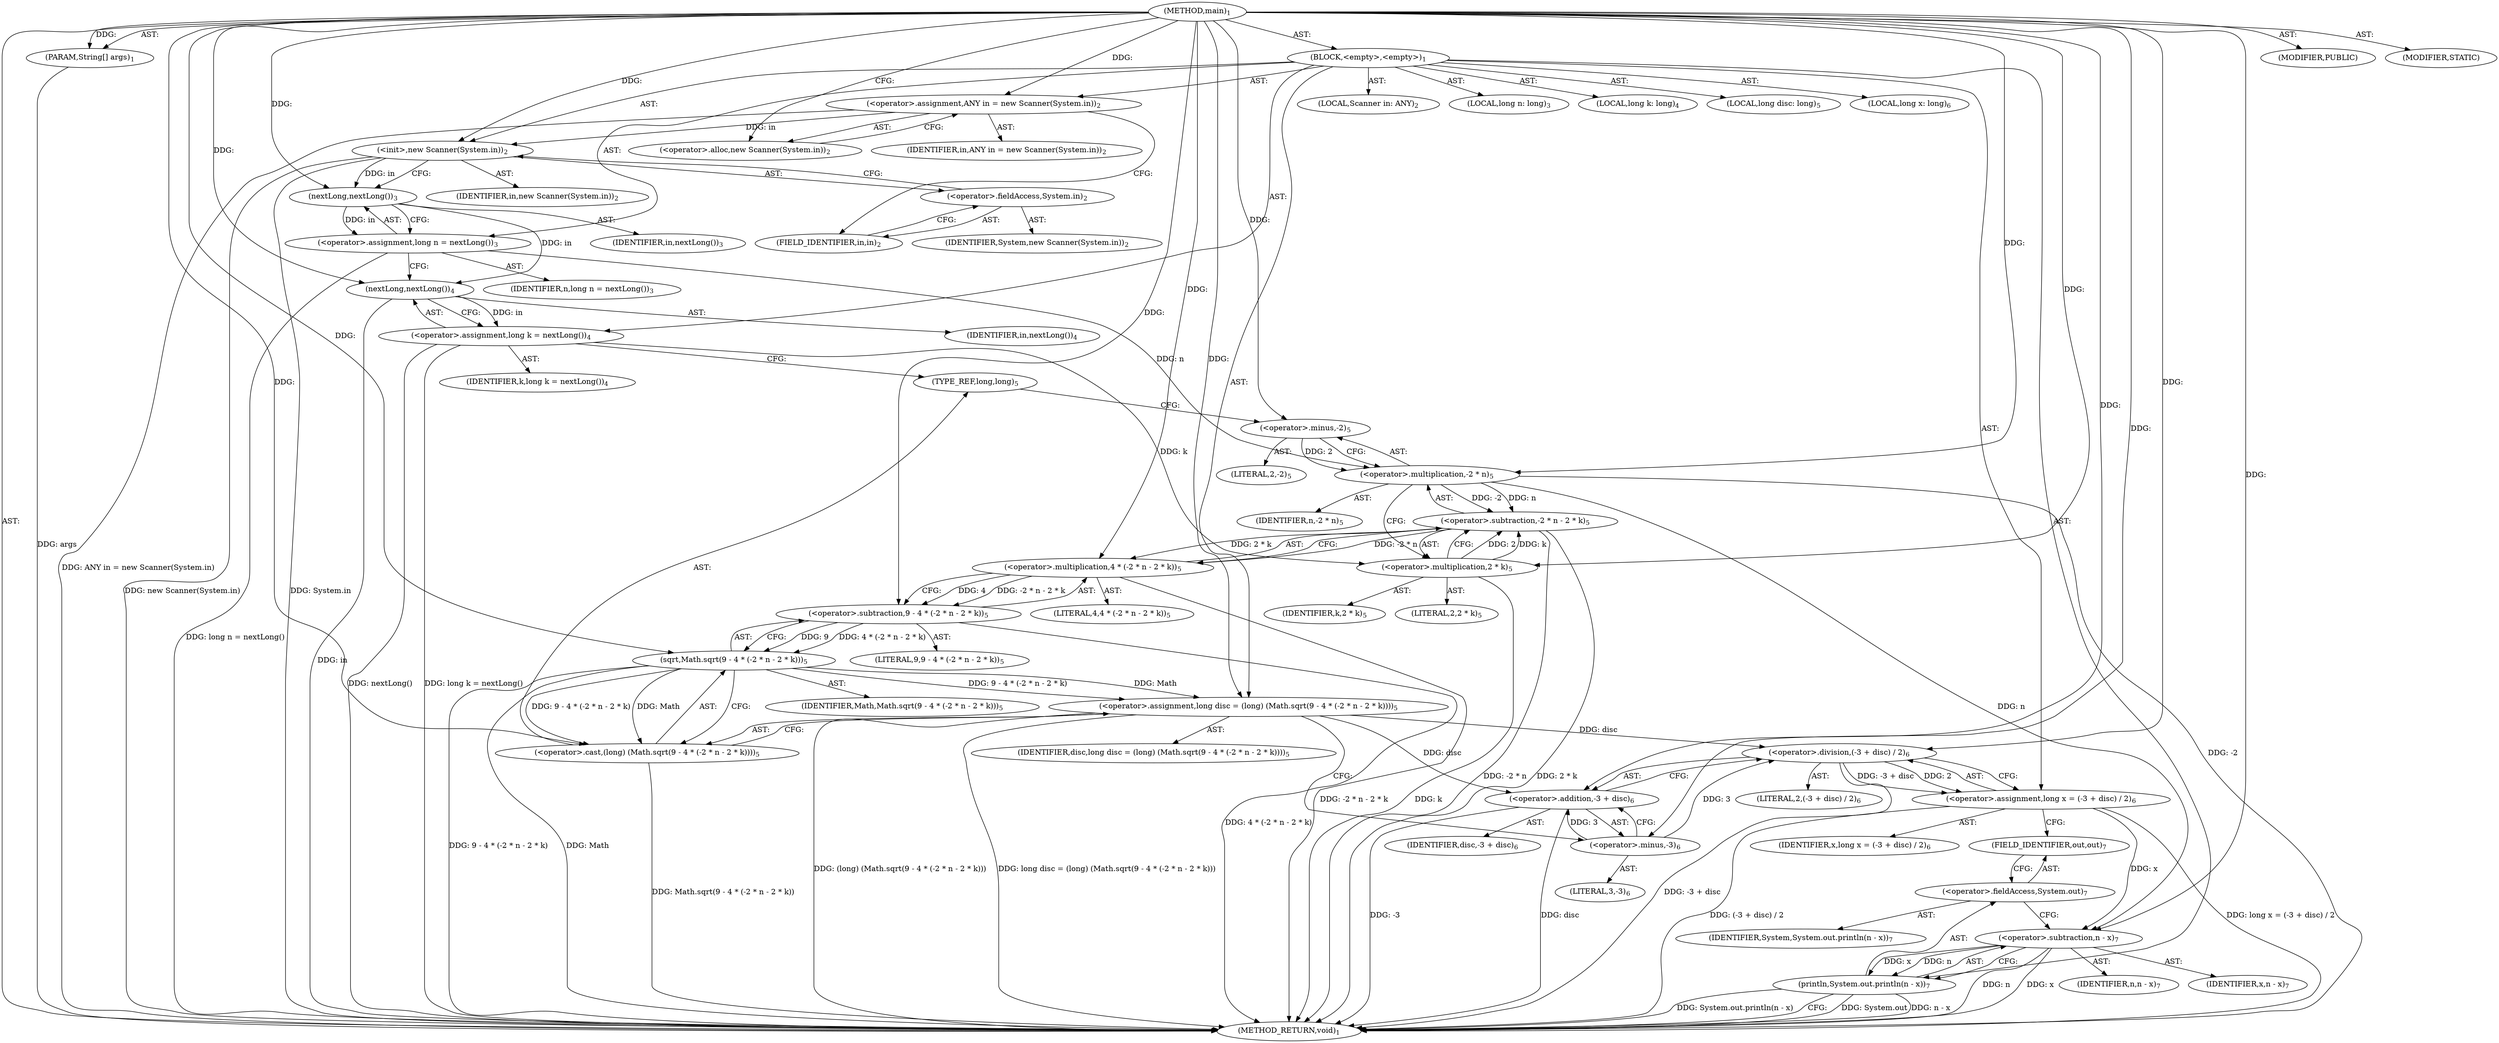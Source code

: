 digraph "main" {  
"19" [label = <(METHOD,main)<SUB>1</SUB>> ]
"20" [label = <(PARAM,String[] args)<SUB>1</SUB>> ]
"21" [label = <(BLOCK,&lt;empty&gt;,&lt;empty&gt;)<SUB>1</SUB>> ]
"4" [label = <(LOCAL,Scanner in: ANY)<SUB>2</SUB>> ]
"22" [label = <(&lt;operator&gt;.assignment,ANY in = new Scanner(System.in))<SUB>2</SUB>> ]
"23" [label = <(IDENTIFIER,in,ANY in = new Scanner(System.in))<SUB>2</SUB>> ]
"24" [label = <(&lt;operator&gt;.alloc,new Scanner(System.in))<SUB>2</SUB>> ]
"25" [label = <(&lt;init&gt;,new Scanner(System.in))<SUB>2</SUB>> ]
"3" [label = <(IDENTIFIER,in,new Scanner(System.in))<SUB>2</SUB>> ]
"26" [label = <(&lt;operator&gt;.fieldAccess,System.in)<SUB>2</SUB>> ]
"27" [label = <(IDENTIFIER,System,new Scanner(System.in))<SUB>2</SUB>> ]
"28" [label = <(FIELD_IDENTIFIER,in,in)<SUB>2</SUB>> ]
"29" [label = <(LOCAL,long n: long)<SUB>3</SUB>> ]
"30" [label = <(&lt;operator&gt;.assignment,long n = nextLong())<SUB>3</SUB>> ]
"31" [label = <(IDENTIFIER,n,long n = nextLong())<SUB>3</SUB>> ]
"32" [label = <(nextLong,nextLong())<SUB>3</SUB>> ]
"33" [label = <(IDENTIFIER,in,nextLong())<SUB>3</SUB>> ]
"34" [label = <(LOCAL,long k: long)<SUB>4</SUB>> ]
"35" [label = <(&lt;operator&gt;.assignment,long k = nextLong())<SUB>4</SUB>> ]
"36" [label = <(IDENTIFIER,k,long k = nextLong())<SUB>4</SUB>> ]
"37" [label = <(nextLong,nextLong())<SUB>4</SUB>> ]
"38" [label = <(IDENTIFIER,in,nextLong())<SUB>4</SUB>> ]
"39" [label = <(LOCAL,long disc: long)<SUB>5</SUB>> ]
"40" [label = <(&lt;operator&gt;.assignment,long disc = (long) (Math.sqrt(9 - 4 * (-2 * n - 2 * k))))<SUB>5</SUB>> ]
"41" [label = <(IDENTIFIER,disc,long disc = (long) (Math.sqrt(9 - 4 * (-2 * n - 2 * k))))<SUB>5</SUB>> ]
"42" [label = <(&lt;operator&gt;.cast,(long) (Math.sqrt(9 - 4 * (-2 * n - 2 * k))))<SUB>5</SUB>> ]
"43" [label = <(TYPE_REF,long,long)<SUB>5</SUB>> ]
"44" [label = <(sqrt,Math.sqrt(9 - 4 * (-2 * n - 2 * k)))<SUB>5</SUB>> ]
"45" [label = <(IDENTIFIER,Math,Math.sqrt(9 - 4 * (-2 * n - 2 * k)))<SUB>5</SUB>> ]
"46" [label = <(&lt;operator&gt;.subtraction,9 - 4 * (-2 * n - 2 * k))<SUB>5</SUB>> ]
"47" [label = <(LITERAL,9,9 - 4 * (-2 * n - 2 * k))<SUB>5</SUB>> ]
"48" [label = <(&lt;operator&gt;.multiplication,4 * (-2 * n - 2 * k))<SUB>5</SUB>> ]
"49" [label = <(LITERAL,4,4 * (-2 * n - 2 * k))<SUB>5</SUB>> ]
"50" [label = <(&lt;operator&gt;.subtraction,-2 * n - 2 * k)<SUB>5</SUB>> ]
"51" [label = <(&lt;operator&gt;.multiplication,-2 * n)<SUB>5</SUB>> ]
"52" [label = <(&lt;operator&gt;.minus,-2)<SUB>5</SUB>> ]
"53" [label = <(LITERAL,2,-2)<SUB>5</SUB>> ]
"54" [label = <(IDENTIFIER,n,-2 * n)<SUB>5</SUB>> ]
"55" [label = <(&lt;operator&gt;.multiplication,2 * k)<SUB>5</SUB>> ]
"56" [label = <(LITERAL,2,2 * k)<SUB>5</SUB>> ]
"57" [label = <(IDENTIFIER,k,2 * k)<SUB>5</SUB>> ]
"58" [label = <(LOCAL,long x: long)<SUB>6</SUB>> ]
"59" [label = <(&lt;operator&gt;.assignment,long x = (-3 + disc) / 2)<SUB>6</SUB>> ]
"60" [label = <(IDENTIFIER,x,long x = (-3 + disc) / 2)<SUB>6</SUB>> ]
"61" [label = <(&lt;operator&gt;.division,(-3 + disc) / 2)<SUB>6</SUB>> ]
"62" [label = <(&lt;operator&gt;.addition,-3 + disc)<SUB>6</SUB>> ]
"63" [label = <(&lt;operator&gt;.minus,-3)<SUB>6</SUB>> ]
"64" [label = <(LITERAL,3,-3)<SUB>6</SUB>> ]
"65" [label = <(IDENTIFIER,disc,-3 + disc)<SUB>6</SUB>> ]
"66" [label = <(LITERAL,2,(-3 + disc) / 2)<SUB>6</SUB>> ]
"67" [label = <(println,System.out.println(n - x))<SUB>7</SUB>> ]
"68" [label = <(&lt;operator&gt;.fieldAccess,System.out)<SUB>7</SUB>> ]
"69" [label = <(IDENTIFIER,System,System.out.println(n - x))<SUB>7</SUB>> ]
"70" [label = <(FIELD_IDENTIFIER,out,out)<SUB>7</SUB>> ]
"71" [label = <(&lt;operator&gt;.subtraction,n - x)<SUB>7</SUB>> ]
"72" [label = <(IDENTIFIER,n,n - x)<SUB>7</SUB>> ]
"73" [label = <(IDENTIFIER,x,n - x)<SUB>7</SUB>> ]
"74" [label = <(MODIFIER,PUBLIC)> ]
"75" [label = <(MODIFIER,STATIC)> ]
"76" [label = <(METHOD_RETURN,void)<SUB>1</SUB>> ]
  "19" -> "20"  [ label = "AST: "] 
  "19" -> "21"  [ label = "AST: "] 
  "19" -> "74"  [ label = "AST: "] 
  "19" -> "75"  [ label = "AST: "] 
  "19" -> "76"  [ label = "AST: "] 
  "21" -> "4"  [ label = "AST: "] 
  "21" -> "22"  [ label = "AST: "] 
  "21" -> "25"  [ label = "AST: "] 
  "21" -> "29"  [ label = "AST: "] 
  "21" -> "30"  [ label = "AST: "] 
  "21" -> "34"  [ label = "AST: "] 
  "21" -> "35"  [ label = "AST: "] 
  "21" -> "39"  [ label = "AST: "] 
  "21" -> "40"  [ label = "AST: "] 
  "21" -> "58"  [ label = "AST: "] 
  "21" -> "59"  [ label = "AST: "] 
  "21" -> "67"  [ label = "AST: "] 
  "22" -> "23"  [ label = "AST: "] 
  "22" -> "24"  [ label = "AST: "] 
  "25" -> "3"  [ label = "AST: "] 
  "25" -> "26"  [ label = "AST: "] 
  "26" -> "27"  [ label = "AST: "] 
  "26" -> "28"  [ label = "AST: "] 
  "30" -> "31"  [ label = "AST: "] 
  "30" -> "32"  [ label = "AST: "] 
  "32" -> "33"  [ label = "AST: "] 
  "35" -> "36"  [ label = "AST: "] 
  "35" -> "37"  [ label = "AST: "] 
  "37" -> "38"  [ label = "AST: "] 
  "40" -> "41"  [ label = "AST: "] 
  "40" -> "42"  [ label = "AST: "] 
  "42" -> "43"  [ label = "AST: "] 
  "42" -> "44"  [ label = "AST: "] 
  "44" -> "45"  [ label = "AST: "] 
  "44" -> "46"  [ label = "AST: "] 
  "46" -> "47"  [ label = "AST: "] 
  "46" -> "48"  [ label = "AST: "] 
  "48" -> "49"  [ label = "AST: "] 
  "48" -> "50"  [ label = "AST: "] 
  "50" -> "51"  [ label = "AST: "] 
  "50" -> "55"  [ label = "AST: "] 
  "51" -> "52"  [ label = "AST: "] 
  "51" -> "54"  [ label = "AST: "] 
  "52" -> "53"  [ label = "AST: "] 
  "55" -> "56"  [ label = "AST: "] 
  "55" -> "57"  [ label = "AST: "] 
  "59" -> "60"  [ label = "AST: "] 
  "59" -> "61"  [ label = "AST: "] 
  "61" -> "62"  [ label = "AST: "] 
  "61" -> "66"  [ label = "AST: "] 
  "62" -> "63"  [ label = "AST: "] 
  "62" -> "65"  [ label = "AST: "] 
  "63" -> "64"  [ label = "AST: "] 
  "67" -> "68"  [ label = "AST: "] 
  "67" -> "71"  [ label = "AST: "] 
  "68" -> "69"  [ label = "AST: "] 
  "68" -> "70"  [ label = "AST: "] 
  "71" -> "72"  [ label = "AST: "] 
  "71" -> "73"  [ label = "AST: "] 
  "22" -> "28"  [ label = "CFG: "] 
  "25" -> "32"  [ label = "CFG: "] 
  "30" -> "37"  [ label = "CFG: "] 
  "35" -> "43"  [ label = "CFG: "] 
  "40" -> "63"  [ label = "CFG: "] 
  "59" -> "70"  [ label = "CFG: "] 
  "67" -> "76"  [ label = "CFG: "] 
  "24" -> "22"  [ label = "CFG: "] 
  "26" -> "25"  [ label = "CFG: "] 
  "32" -> "30"  [ label = "CFG: "] 
  "37" -> "35"  [ label = "CFG: "] 
  "42" -> "40"  [ label = "CFG: "] 
  "61" -> "59"  [ label = "CFG: "] 
  "68" -> "71"  [ label = "CFG: "] 
  "71" -> "67"  [ label = "CFG: "] 
  "28" -> "26"  [ label = "CFG: "] 
  "43" -> "52"  [ label = "CFG: "] 
  "44" -> "42"  [ label = "CFG: "] 
  "62" -> "61"  [ label = "CFG: "] 
  "70" -> "68"  [ label = "CFG: "] 
  "46" -> "44"  [ label = "CFG: "] 
  "63" -> "62"  [ label = "CFG: "] 
  "48" -> "46"  [ label = "CFG: "] 
  "50" -> "48"  [ label = "CFG: "] 
  "51" -> "55"  [ label = "CFG: "] 
  "55" -> "50"  [ label = "CFG: "] 
  "52" -> "51"  [ label = "CFG: "] 
  "19" -> "24"  [ label = "CFG: "] 
  "20" -> "76"  [ label = "DDG: args"] 
  "22" -> "76"  [ label = "DDG: ANY in = new Scanner(System.in)"] 
  "25" -> "76"  [ label = "DDG: System.in"] 
  "25" -> "76"  [ label = "DDG: new Scanner(System.in)"] 
  "30" -> "76"  [ label = "DDG: long n = nextLong()"] 
  "37" -> "76"  [ label = "DDG: in"] 
  "35" -> "76"  [ label = "DDG: nextLong()"] 
  "35" -> "76"  [ label = "DDG: long k = nextLong()"] 
  "51" -> "76"  [ label = "DDG: -2"] 
  "50" -> "76"  [ label = "DDG: -2 * n"] 
  "55" -> "76"  [ label = "DDG: k"] 
  "50" -> "76"  [ label = "DDG: 2 * k"] 
  "48" -> "76"  [ label = "DDG: -2 * n - 2 * k"] 
  "46" -> "76"  [ label = "DDG: 4 * (-2 * n - 2 * k)"] 
  "44" -> "76"  [ label = "DDG: 9 - 4 * (-2 * n - 2 * k)"] 
  "42" -> "76"  [ label = "DDG: Math.sqrt(9 - 4 * (-2 * n - 2 * k))"] 
  "40" -> "76"  [ label = "DDG: (long) (Math.sqrt(9 - 4 * (-2 * n - 2 * k)))"] 
  "40" -> "76"  [ label = "DDG: long disc = (long) (Math.sqrt(9 - 4 * (-2 * n - 2 * k)))"] 
  "62" -> "76"  [ label = "DDG: -3"] 
  "62" -> "76"  [ label = "DDG: disc"] 
  "61" -> "76"  [ label = "DDG: -3 + disc"] 
  "59" -> "76"  [ label = "DDG: (-3 + disc) / 2"] 
  "59" -> "76"  [ label = "DDG: long x = (-3 + disc) / 2"] 
  "67" -> "76"  [ label = "DDG: System.out"] 
  "71" -> "76"  [ label = "DDG: n"] 
  "71" -> "76"  [ label = "DDG: x"] 
  "67" -> "76"  [ label = "DDG: n - x"] 
  "67" -> "76"  [ label = "DDG: System.out.println(n - x)"] 
  "44" -> "76"  [ label = "DDG: Math"] 
  "19" -> "20"  [ label = "DDG: "] 
  "19" -> "22"  [ label = "DDG: "] 
  "32" -> "30"  [ label = "DDG: in"] 
  "37" -> "35"  [ label = "DDG: in"] 
  "19" -> "40"  [ label = "DDG: "] 
  "44" -> "40"  [ label = "DDG: Math"] 
  "44" -> "40"  [ label = "DDG: 9 - 4 * (-2 * n - 2 * k)"] 
  "61" -> "59"  [ label = "DDG: -3 + disc"] 
  "61" -> "59"  [ label = "DDG: 2"] 
  "22" -> "25"  [ label = "DDG: in"] 
  "19" -> "25"  [ label = "DDG: "] 
  "71" -> "67"  [ label = "DDG: n"] 
  "71" -> "67"  [ label = "DDG: x"] 
  "25" -> "32"  [ label = "DDG: in"] 
  "19" -> "32"  [ label = "DDG: "] 
  "32" -> "37"  [ label = "DDG: in"] 
  "19" -> "37"  [ label = "DDG: "] 
  "19" -> "42"  [ label = "DDG: "] 
  "44" -> "42"  [ label = "DDG: Math"] 
  "44" -> "42"  [ label = "DDG: 9 - 4 * (-2 * n - 2 * k)"] 
  "63" -> "61"  [ label = "DDG: 3"] 
  "40" -> "61"  [ label = "DDG: disc"] 
  "19" -> "61"  [ label = "DDG: "] 
  "51" -> "71"  [ label = "DDG: n"] 
  "19" -> "71"  [ label = "DDG: "] 
  "59" -> "71"  [ label = "DDG: x"] 
  "19" -> "44"  [ label = "DDG: "] 
  "46" -> "44"  [ label = "DDG: 9"] 
  "46" -> "44"  [ label = "DDG: 4 * (-2 * n - 2 * k)"] 
  "63" -> "62"  [ label = "DDG: 3"] 
  "40" -> "62"  [ label = "DDG: disc"] 
  "19" -> "62"  [ label = "DDG: "] 
  "19" -> "46"  [ label = "DDG: "] 
  "48" -> "46"  [ label = "DDG: 4"] 
  "48" -> "46"  [ label = "DDG: -2 * n - 2 * k"] 
  "19" -> "63"  [ label = "DDG: "] 
  "19" -> "48"  [ label = "DDG: "] 
  "50" -> "48"  [ label = "DDG: -2 * n"] 
  "50" -> "48"  [ label = "DDG: 2 * k"] 
  "51" -> "50"  [ label = "DDG: -2"] 
  "51" -> "50"  [ label = "DDG: n"] 
  "55" -> "50"  [ label = "DDG: 2"] 
  "55" -> "50"  [ label = "DDG: k"] 
  "52" -> "51"  [ label = "DDG: 2"] 
  "30" -> "51"  [ label = "DDG: n"] 
  "19" -> "51"  [ label = "DDG: "] 
  "19" -> "55"  [ label = "DDG: "] 
  "35" -> "55"  [ label = "DDG: k"] 
  "19" -> "52"  [ label = "DDG: "] 
}
